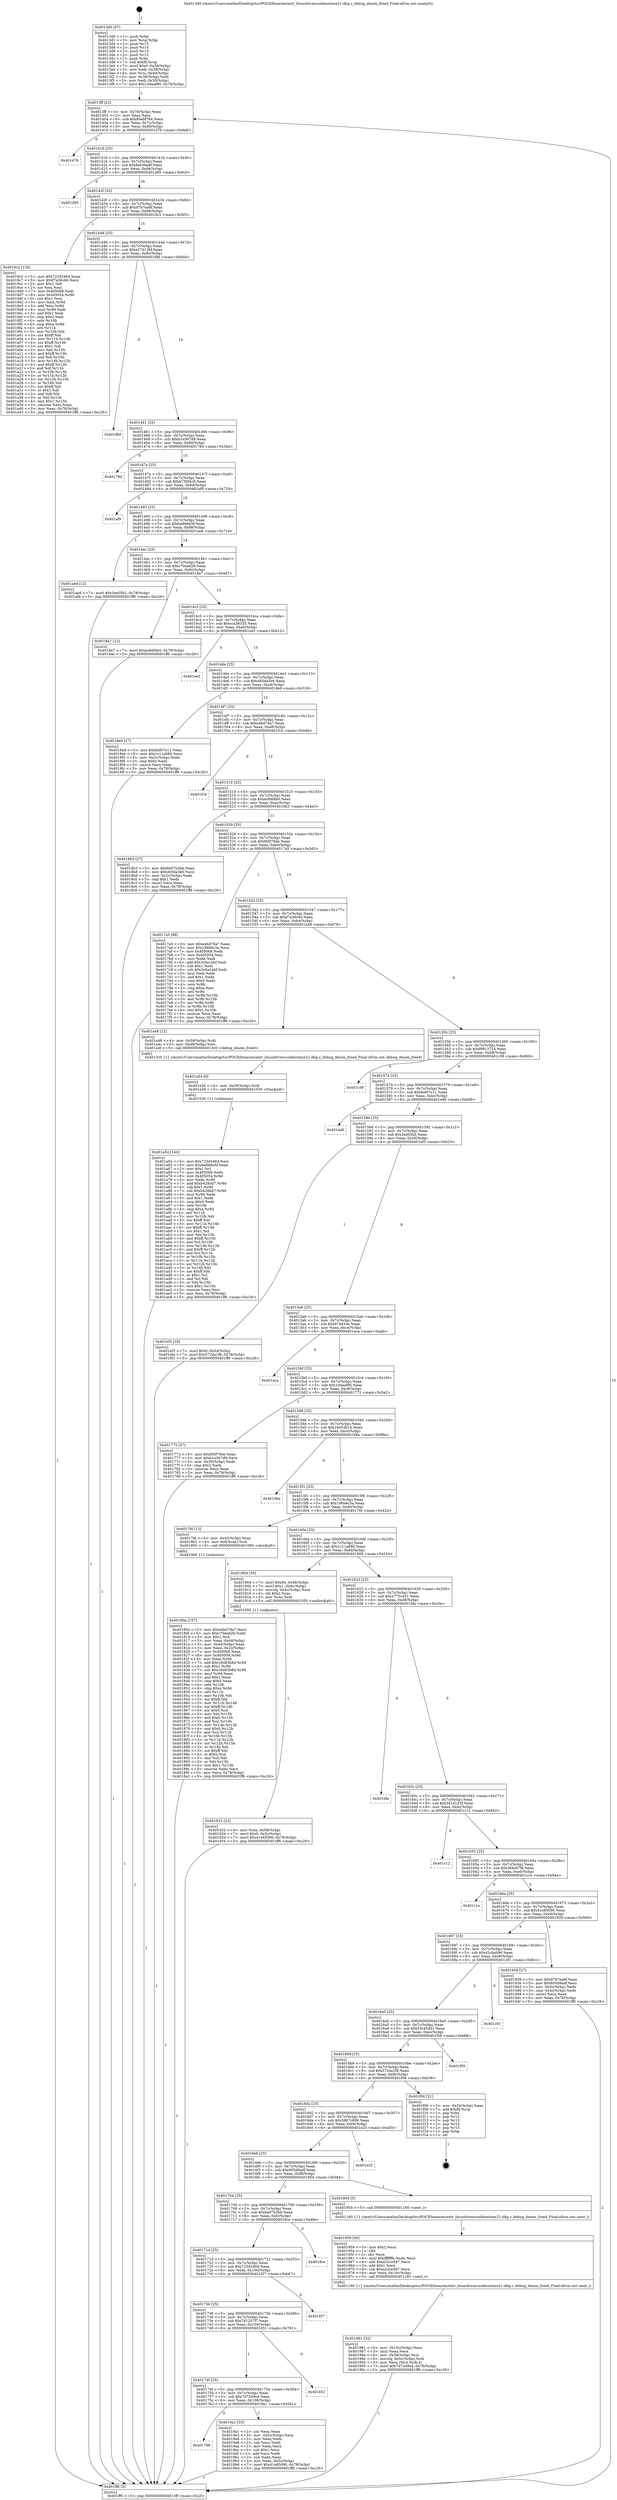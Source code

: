 digraph "0x4013d0" {
  label = "0x4013d0 (/mnt/c/Users/mathe/Desktop/tcc/POCII/binaries/extr_linuxdriversusbhostimx21-dbg.c_debug_dmem_freed_Final-ollvm.out::main(0))"
  labelloc = "t"
  node[shape=record]

  Entry [label="",width=0.3,height=0.3,shape=circle,fillcolor=black,style=filled]
  "0x4013ff" [label="{
     0x4013ff [23]\l
     | [instrs]\l
     &nbsp;&nbsp;0x4013ff \<+3\>: mov -0x78(%rbp),%eax\l
     &nbsp;&nbsp;0x401402 \<+2\>: mov %eax,%ecx\l
     &nbsp;&nbsp;0x401404 \<+6\>: sub $0x80ebf764,%ecx\l
     &nbsp;&nbsp;0x40140a \<+3\>: mov %eax,-0x7c(%rbp)\l
     &nbsp;&nbsp;0x40140d \<+3\>: mov %ecx,-0x80(%rbp)\l
     &nbsp;&nbsp;0x401410 \<+6\>: je 0000000000401d76 \<main+0x9a6\>\l
  }"]
  "0x401d76" [label="{
     0x401d76\l
  }", style=dashed]
  "0x401416" [label="{
     0x401416 [25]\l
     | [instrs]\l
     &nbsp;&nbsp;0x401416 \<+5\>: jmp 000000000040141b \<main+0x4b\>\l
     &nbsp;&nbsp;0x40141b \<+3\>: mov -0x7c(%rbp),%eax\l
     &nbsp;&nbsp;0x40141e \<+5\>: sub $0x8a43badf,%eax\l
     &nbsp;&nbsp;0x401423 \<+6\>: mov %eax,-0x84(%rbp)\l
     &nbsp;&nbsp;0x401429 \<+6\>: je 0000000000401d95 \<main+0x9c5\>\l
  }"]
  Exit [label="",width=0.3,height=0.3,shape=circle,fillcolor=black,style=filled,peripheries=2]
  "0x401d95" [label="{
     0x401d95\l
  }", style=dashed]
  "0x40142f" [label="{
     0x40142f [25]\l
     | [instrs]\l
     &nbsp;&nbsp;0x40142f \<+5\>: jmp 0000000000401434 \<main+0x64\>\l
     &nbsp;&nbsp;0x401434 \<+3\>: mov -0x7c(%rbp),%eax\l
     &nbsp;&nbsp;0x401437 \<+5\>: sub $0x97b7ea8f,%eax\l
     &nbsp;&nbsp;0x40143c \<+6\>: mov %eax,-0x88(%rbp)\l
     &nbsp;&nbsp;0x401442 \<+6\>: je 00000000004019c2 \<main+0x5f2\>\l
  }"]
  "0x401a5d" [label="{
     0x401a5d [144]\l
     | [instrs]\l
     &nbsp;&nbsp;0x401a5d \<+5\>: mov $0x72345464,%esi\l
     &nbsp;&nbsp;0x401a62 \<+5\>: mov $0xbe866e5f,%eax\l
     &nbsp;&nbsp;0x401a67 \<+2\>: mov $0x1,%cl\l
     &nbsp;&nbsp;0x401a69 \<+7\>: mov 0x405068,%edx\l
     &nbsp;&nbsp;0x401a70 \<+8\>: mov 0x405054,%r8d\l
     &nbsp;&nbsp;0x401a78 \<+3\>: mov %edx,%r9d\l
     &nbsp;&nbsp;0x401a7b \<+7\>: add $0xb428dd7,%r9d\l
     &nbsp;&nbsp;0x401a82 \<+4\>: sub $0x1,%r9d\l
     &nbsp;&nbsp;0x401a86 \<+7\>: sub $0xb428dd7,%r9d\l
     &nbsp;&nbsp;0x401a8d \<+4\>: imul %r9d,%edx\l
     &nbsp;&nbsp;0x401a91 \<+3\>: and $0x1,%edx\l
     &nbsp;&nbsp;0x401a94 \<+3\>: cmp $0x0,%edx\l
     &nbsp;&nbsp;0x401a97 \<+4\>: sete %r10b\l
     &nbsp;&nbsp;0x401a9b \<+4\>: cmp $0xa,%r8d\l
     &nbsp;&nbsp;0x401a9f \<+4\>: setl %r11b\l
     &nbsp;&nbsp;0x401aa3 \<+3\>: mov %r10b,%bl\l
     &nbsp;&nbsp;0x401aa6 \<+3\>: xor $0xff,%bl\l
     &nbsp;&nbsp;0x401aa9 \<+3\>: mov %r11b,%r14b\l
     &nbsp;&nbsp;0x401aac \<+4\>: xor $0xff,%r14b\l
     &nbsp;&nbsp;0x401ab0 \<+3\>: xor $0x1,%cl\l
     &nbsp;&nbsp;0x401ab3 \<+3\>: mov %bl,%r15b\l
     &nbsp;&nbsp;0x401ab6 \<+4\>: and $0xff,%r15b\l
     &nbsp;&nbsp;0x401aba \<+3\>: and %cl,%r10b\l
     &nbsp;&nbsp;0x401abd \<+3\>: mov %r14b,%r12b\l
     &nbsp;&nbsp;0x401ac0 \<+4\>: and $0xff,%r12b\l
     &nbsp;&nbsp;0x401ac4 \<+3\>: and %cl,%r11b\l
     &nbsp;&nbsp;0x401ac7 \<+3\>: or %r10b,%r15b\l
     &nbsp;&nbsp;0x401aca \<+3\>: or %r11b,%r12b\l
     &nbsp;&nbsp;0x401acd \<+3\>: xor %r12b,%r15b\l
     &nbsp;&nbsp;0x401ad0 \<+3\>: or %r14b,%bl\l
     &nbsp;&nbsp;0x401ad3 \<+3\>: xor $0xff,%bl\l
     &nbsp;&nbsp;0x401ad6 \<+3\>: or $0x1,%cl\l
     &nbsp;&nbsp;0x401ad9 \<+2\>: and %cl,%bl\l
     &nbsp;&nbsp;0x401adb \<+3\>: or %bl,%r15b\l
     &nbsp;&nbsp;0x401ade \<+4\>: test $0x1,%r15b\l
     &nbsp;&nbsp;0x401ae2 \<+3\>: cmovne %eax,%esi\l
     &nbsp;&nbsp;0x401ae5 \<+3\>: mov %esi,-0x78(%rbp)\l
     &nbsp;&nbsp;0x401ae8 \<+5\>: jmp 0000000000401ff6 \<main+0xc26\>\l
  }"]
  "0x4019c2" [label="{
     0x4019c2 [134]\l
     | [instrs]\l
     &nbsp;&nbsp;0x4019c2 \<+5\>: mov $0x72345464,%eax\l
     &nbsp;&nbsp;0x4019c7 \<+5\>: mov $0xf7a36c60,%ecx\l
     &nbsp;&nbsp;0x4019cc \<+2\>: mov $0x1,%dl\l
     &nbsp;&nbsp;0x4019ce \<+2\>: xor %esi,%esi\l
     &nbsp;&nbsp;0x4019d0 \<+7\>: mov 0x405068,%edi\l
     &nbsp;&nbsp;0x4019d7 \<+8\>: mov 0x405054,%r8d\l
     &nbsp;&nbsp;0x4019df \<+3\>: sub $0x1,%esi\l
     &nbsp;&nbsp;0x4019e2 \<+3\>: mov %edi,%r9d\l
     &nbsp;&nbsp;0x4019e5 \<+3\>: add %esi,%r9d\l
     &nbsp;&nbsp;0x4019e8 \<+4\>: imul %r9d,%edi\l
     &nbsp;&nbsp;0x4019ec \<+3\>: and $0x1,%edi\l
     &nbsp;&nbsp;0x4019ef \<+3\>: cmp $0x0,%edi\l
     &nbsp;&nbsp;0x4019f2 \<+4\>: sete %r10b\l
     &nbsp;&nbsp;0x4019f6 \<+4\>: cmp $0xa,%r8d\l
     &nbsp;&nbsp;0x4019fa \<+4\>: setl %r11b\l
     &nbsp;&nbsp;0x4019fe \<+3\>: mov %r10b,%bl\l
     &nbsp;&nbsp;0x401a01 \<+3\>: xor $0xff,%bl\l
     &nbsp;&nbsp;0x401a04 \<+3\>: mov %r11b,%r14b\l
     &nbsp;&nbsp;0x401a07 \<+4\>: xor $0xff,%r14b\l
     &nbsp;&nbsp;0x401a0b \<+3\>: xor $0x1,%dl\l
     &nbsp;&nbsp;0x401a0e \<+3\>: mov %bl,%r15b\l
     &nbsp;&nbsp;0x401a11 \<+4\>: and $0xff,%r15b\l
     &nbsp;&nbsp;0x401a15 \<+3\>: and %dl,%r10b\l
     &nbsp;&nbsp;0x401a18 \<+3\>: mov %r14b,%r12b\l
     &nbsp;&nbsp;0x401a1b \<+4\>: and $0xff,%r12b\l
     &nbsp;&nbsp;0x401a1f \<+3\>: and %dl,%r11b\l
     &nbsp;&nbsp;0x401a22 \<+3\>: or %r10b,%r15b\l
     &nbsp;&nbsp;0x401a25 \<+3\>: or %r11b,%r12b\l
     &nbsp;&nbsp;0x401a28 \<+3\>: xor %r12b,%r15b\l
     &nbsp;&nbsp;0x401a2b \<+3\>: or %r14b,%bl\l
     &nbsp;&nbsp;0x401a2e \<+3\>: xor $0xff,%bl\l
     &nbsp;&nbsp;0x401a31 \<+3\>: or $0x1,%dl\l
     &nbsp;&nbsp;0x401a34 \<+2\>: and %dl,%bl\l
     &nbsp;&nbsp;0x401a36 \<+3\>: or %bl,%r15b\l
     &nbsp;&nbsp;0x401a39 \<+4\>: test $0x1,%r15b\l
     &nbsp;&nbsp;0x401a3d \<+3\>: cmovne %ecx,%eax\l
     &nbsp;&nbsp;0x401a40 \<+3\>: mov %eax,-0x78(%rbp)\l
     &nbsp;&nbsp;0x401a43 \<+5\>: jmp 0000000000401ff6 \<main+0xc26\>\l
  }"]
  "0x401448" [label="{
     0x401448 [25]\l
     | [instrs]\l
     &nbsp;&nbsp;0x401448 \<+5\>: jmp 000000000040144d \<main+0x7d\>\l
     &nbsp;&nbsp;0x40144d \<+3\>: mov -0x7c(%rbp),%eax\l
     &nbsp;&nbsp;0x401450 \<+5\>: sub $0xa27d13bf,%eax\l
     &nbsp;&nbsp;0x401455 \<+6\>: mov %eax,-0x8c(%rbp)\l
     &nbsp;&nbsp;0x40145b \<+6\>: je 0000000000401f8d \<main+0xbbd\>\l
  }"]
  "0x401a54" [label="{
     0x401a54 [9]\l
     | [instrs]\l
     &nbsp;&nbsp;0x401a54 \<+4\>: mov -0x58(%rbp),%rdi\l
     &nbsp;&nbsp;0x401a58 \<+5\>: call 0000000000401030 \<free@plt\>\l
     | [calls]\l
     &nbsp;&nbsp;0x401030 \{1\} (unknown)\l
  }"]
  "0x401f8d" [label="{
     0x401f8d\l
  }", style=dashed]
  "0x401461" [label="{
     0x401461 [25]\l
     | [instrs]\l
     &nbsp;&nbsp;0x401461 \<+5\>: jmp 0000000000401466 \<main+0x96\>\l
     &nbsp;&nbsp;0x401466 \<+3\>: mov -0x7c(%rbp),%eax\l
     &nbsp;&nbsp;0x401469 \<+5\>: sub $0xb1e567d9,%eax\l
     &nbsp;&nbsp;0x40146e \<+6\>: mov %eax,-0x90(%rbp)\l
     &nbsp;&nbsp;0x401474 \<+6\>: je 000000000040178d \<main+0x3bd\>\l
  }"]
  "0x401768" [label="{
     0x401768\l
  }", style=dashed]
  "0x40178d" [label="{
     0x40178d\l
  }", style=dashed]
  "0x40147a" [label="{
     0x40147a [25]\l
     | [instrs]\l
     &nbsp;&nbsp;0x40147a \<+5\>: jmp 000000000040147f \<main+0xaf\>\l
     &nbsp;&nbsp;0x40147f \<+3\>: mov -0x7c(%rbp),%eax\l
     &nbsp;&nbsp;0x401482 \<+5\>: sub $0xb756f4c8,%eax\l
     &nbsp;&nbsp;0x401487 \<+6\>: mov %eax,-0x94(%rbp)\l
     &nbsp;&nbsp;0x40148d \<+6\>: je 0000000000401af9 \<main+0x729\>\l
  }"]
  "0x4019a1" [label="{
     0x4019a1 [33]\l
     | [instrs]\l
     &nbsp;&nbsp;0x4019a1 \<+2\>: xor %eax,%eax\l
     &nbsp;&nbsp;0x4019a3 \<+3\>: mov -0x5c(%rbp),%ecx\l
     &nbsp;&nbsp;0x4019a6 \<+2\>: mov %eax,%edx\l
     &nbsp;&nbsp;0x4019a8 \<+2\>: sub %ecx,%edx\l
     &nbsp;&nbsp;0x4019aa \<+2\>: mov %eax,%ecx\l
     &nbsp;&nbsp;0x4019ac \<+3\>: sub $0x1,%ecx\l
     &nbsp;&nbsp;0x4019af \<+2\>: add %ecx,%edx\l
     &nbsp;&nbsp;0x4019b1 \<+2\>: sub %edx,%eax\l
     &nbsp;&nbsp;0x4019b3 \<+3\>: mov %eax,-0x5c(%rbp)\l
     &nbsp;&nbsp;0x4019b6 \<+7\>: movl $0x41e85090,-0x78(%rbp)\l
     &nbsp;&nbsp;0x4019bd \<+5\>: jmp 0000000000401ff6 \<main+0xc26\>\l
  }"]
  "0x401af9" [label="{
     0x401af9\l
  }", style=dashed]
  "0x401493" [label="{
     0x401493 [25]\l
     | [instrs]\l
     &nbsp;&nbsp;0x401493 \<+5\>: jmp 0000000000401498 \<main+0xc8\>\l
     &nbsp;&nbsp;0x401498 \<+3\>: mov -0x7c(%rbp),%eax\l
     &nbsp;&nbsp;0x40149b \<+5\>: sub $0xbe866e5f,%eax\l
     &nbsp;&nbsp;0x4014a0 \<+6\>: mov %eax,-0x98(%rbp)\l
     &nbsp;&nbsp;0x4014a6 \<+6\>: je 0000000000401aed \<main+0x71d\>\l
  }"]
  "0x40174f" [label="{
     0x40174f [25]\l
     | [instrs]\l
     &nbsp;&nbsp;0x40174f \<+5\>: jmp 0000000000401754 \<main+0x384\>\l
     &nbsp;&nbsp;0x401754 \<+3\>: mov -0x7c(%rbp),%eax\l
     &nbsp;&nbsp;0x401757 \<+5\>: sub $0x7d7249e4,%eax\l
     &nbsp;&nbsp;0x40175c \<+6\>: mov %eax,-0x108(%rbp)\l
     &nbsp;&nbsp;0x401762 \<+6\>: je 00000000004019a1 \<main+0x5d1\>\l
  }"]
  "0x401aed" [label="{
     0x401aed [12]\l
     | [instrs]\l
     &nbsp;&nbsp;0x401aed \<+7\>: movl $0x3ee05b2,-0x78(%rbp)\l
     &nbsp;&nbsp;0x401af4 \<+5\>: jmp 0000000000401ff6 \<main+0xc26\>\l
  }"]
  "0x4014ac" [label="{
     0x4014ac [25]\l
     | [instrs]\l
     &nbsp;&nbsp;0x4014ac \<+5\>: jmp 00000000004014b1 \<main+0xe1\>\l
     &nbsp;&nbsp;0x4014b1 \<+3\>: mov -0x7c(%rbp),%eax\l
     &nbsp;&nbsp;0x4014b4 \<+5\>: sub $0xc70eed26,%eax\l
     &nbsp;&nbsp;0x4014b9 \<+6\>: mov %eax,-0x9c(%rbp)\l
     &nbsp;&nbsp;0x4014bf \<+6\>: je 00000000004018a7 \<main+0x4d7\>\l
  }"]
  "0x401b51" [label="{
     0x401b51\l
  }", style=dashed]
  "0x4018a7" [label="{
     0x4018a7 [12]\l
     | [instrs]\l
     &nbsp;&nbsp;0x4018a7 \<+7\>: movl $0xec6df4b0,-0x78(%rbp)\l
     &nbsp;&nbsp;0x4018ae \<+5\>: jmp 0000000000401ff6 \<main+0xc26\>\l
  }"]
  "0x4014c5" [label="{
     0x4014c5 [25]\l
     | [instrs]\l
     &nbsp;&nbsp;0x4014c5 \<+5\>: jmp 00000000004014ca \<main+0xfa\>\l
     &nbsp;&nbsp;0x4014ca \<+3\>: mov -0x7c(%rbp),%eax\l
     &nbsp;&nbsp;0x4014cd \<+5\>: sub $0xcca36335,%eax\l
     &nbsp;&nbsp;0x4014d2 \<+6\>: mov %eax,-0xa0(%rbp)\l
     &nbsp;&nbsp;0x4014d8 \<+6\>: je 0000000000401ee2 \<main+0xb12\>\l
  }"]
  "0x401736" [label="{
     0x401736 [25]\l
     | [instrs]\l
     &nbsp;&nbsp;0x401736 \<+5\>: jmp 000000000040173b \<main+0x36b\>\l
     &nbsp;&nbsp;0x40173b \<+3\>: mov -0x7c(%rbp),%eax\l
     &nbsp;&nbsp;0x40173e \<+5\>: sub $0x791257f7,%eax\l
     &nbsp;&nbsp;0x401743 \<+6\>: mov %eax,-0x104(%rbp)\l
     &nbsp;&nbsp;0x401749 \<+6\>: je 0000000000401b51 \<main+0x781\>\l
  }"]
  "0x401ee2" [label="{
     0x401ee2\l
  }", style=dashed]
  "0x4014de" [label="{
     0x4014de [25]\l
     | [instrs]\l
     &nbsp;&nbsp;0x4014de \<+5\>: jmp 00000000004014e3 \<main+0x113\>\l
     &nbsp;&nbsp;0x4014e3 \<+3\>: mov -0x7c(%rbp),%eax\l
     &nbsp;&nbsp;0x4014e6 \<+5\>: sub $0xdb5da3e6,%eax\l
     &nbsp;&nbsp;0x4014eb \<+6\>: mov %eax,-0xa4(%rbp)\l
     &nbsp;&nbsp;0x4014f1 \<+6\>: je 00000000004018e9 \<main+0x519\>\l
  }"]
  "0x401f37" [label="{
     0x401f37\l
  }", style=dashed]
  "0x4018e9" [label="{
     0x4018e9 [27]\l
     | [instrs]\l
     &nbsp;&nbsp;0x4018e9 \<+5\>: mov $0xfed07e11,%eax\l
     &nbsp;&nbsp;0x4018ee \<+5\>: mov $0x1c11a680,%ecx\l
     &nbsp;&nbsp;0x4018f3 \<+3\>: mov -0x2c(%rbp),%edx\l
     &nbsp;&nbsp;0x4018f6 \<+3\>: cmp $0x0,%edx\l
     &nbsp;&nbsp;0x4018f9 \<+3\>: cmove %ecx,%eax\l
     &nbsp;&nbsp;0x4018fc \<+3\>: mov %eax,-0x78(%rbp)\l
     &nbsp;&nbsp;0x4018ff \<+5\>: jmp 0000000000401ff6 \<main+0xc26\>\l
  }"]
  "0x4014f7" [label="{
     0x4014f7 [25]\l
     | [instrs]\l
     &nbsp;&nbsp;0x4014f7 \<+5\>: jmp 00000000004014fc \<main+0x12c\>\l
     &nbsp;&nbsp;0x4014fc \<+3\>: mov -0x7c(%rbp),%eax\l
     &nbsp;&nbsp;0x4014ff \<+5\>: sub $0xe4bd78a7,%eax\l
     &nbsp;&nbsp;0x401504 \<+6\>: mov %eax,-0xa8(%rbp)\l
     &nbsp;&nbsp;0x40150a \<+6\>: je 0000000000401f1b \<main+0xb4b\>\l
  }"]
  "0x40171d" [label="{
     0x40171d [25]\l
     | [instrs]\l
     &nbsp;&nbsp;0x40171d \<+5\>: jmp 0000000000401722 \<main+0x352\>\l
     &nbsp;&nbsp;0x401722 \<+3\>: mov -0x7c(%rbp),%eax\l
     &nbsp;&nbsp;0x401725 \<+5\>: sub $0x72345464,%eax\l
     &nbsp;&nbsp;0x40172a \<+6\>: mov %eax,-0x100(%rbp)\l
     &nbsp;&nbsp;0x401730 \<+6\>: je 0000000000401f37 \<main+0xb67\>\l
  }"]
  "0x401f1b" [label="{
     0x401f1b\l
  }", style=dashed]
  "0x401510" [label="{
     0x401510 [25]\l
     | [instrs]\l
     &nbsp;&nbsp;0x401510 \<+5\>: jmp 0000000000401515 \<main+0x145\>\l
     &nbsp;&nbsp;0x401515 \<+3\>: mov -0x7c(%rbp),%eax\l
     &nbsp;&nbsp;0x401518 \<+5\>: sub $0xec6df4b0,%eax\l
     &nbsp;&nbsp;0x40151d \<+6\>: mov %eax,-0xac(%rbp)\l
     &nbsp;&nbsp;0x401523 \<+6\>: je 00000000004018b3 \<main+0x4e3\>\l
  }"]
  "0x4018ce" [label="{
     0x4018ce\l
  }", style=dashed]
  "0x4018b3" [label="{
     0x4018b3 [27]\l
     | [instrs]\l
     &nbsp;&nbsp;0x4018b3 \<+5\>: mov $0x6e07b3bb,%eax\l
     &nbsp;&nbsp;0x4018b8 \<+5\>: mov $0xdb5da3e6,%ecx\l
     &nbsp;&nbsp;0x4018bd \<+3\>: mov -0x2c(%rbp),%edx\l
     &nbsp;&nbsp;0x4018c0 \<+3\>: cmp $0x1,%edx\l
     &nbsp;&nbsp;0x4018c3 \<+3\>: cmovl %ecx,%eax\l
     &nbsp;&nbsp;0x4018c6 \<+3\>: mov %eax,-0x78(%rbp)\l
     &nbsp;&nbsp;0x4018c9 \<+5\>: jmp 0000000000401ff6 \<main+0xc26\>\l
  }"]
  "0x401529" [label="{
     0x401529 [25]\l
     | [instrs]\l
     &nbsp;&nbsp;0x401529 \<+5\>: jmp 000000000040152e \<main+0x15e\>\l
     &nbsp;&nbsp;0x40152e \<+3\>: mov -0x7c(%rbp),%eax\l
     &nbsp;&nbsp;0x401531 \<+5\>: sub $0xf05f78de,%eax\l
     &nbsp;&nbsp;0x401536 \<+6\>: mov %eax,-0xb0(%rbp)\l
     &nbsp;&nbsp;0x40153c \<+6\>: je 00000000004017a5 \<main+0x3d5\>\l
  }"]
  "0x401981" [label="{
     0x401981 [32]\l
     | [instrs]\l
     &nbsp;&nbsp;0x401981 \<+6\>: mov -0x10c(%rbp),%ecx\l
     &nbsp;&nbsp;0x401987 \<+3\>: imul %eax,%ecx\l
     &nbsp;&nbsp;0x40198a \<+4\>: mov -0x58(%rbp),%rsi\l
     &nbsp;&nbsp;0x40198e \<+4\>: movslq -0x5c(%rbp),%rdi\l
     &nbsp;&nbsp;0x401992 \<+3\>: mov %ecx,(%rsi,%rdi,4)\l
     &nbsp;&nbsp;0x401995 \<+7\>: movl $0x7d7249e4,-0x78(%rbp)\l
     &nbsp;&nbsp;0x40199c \<+5\>: jmp 0000000000401ff6 \<main+0xc26\>\l
  }"]
  "0x4017a5" [label="{
     0x4017a5 [88]\l
     | [instrs]\l
     &nbsp;&nbsp;0x4017a5 \<+5\>: mov $0xe4bd78a7,%eax\l
     &nbsp;&nbsp;0x4017aa \<+5\>: mov $0x196b6c3a,%ecx\l
     &nbsp;&nbsp;0x4017af \<+7\>: mov 0x405068,%edx\l
     &nbsp;&nbsp;0x4017b6 \<+7\>: mov 0x405054,%esi\l
     &nbsp;&nbsp;0x4017bd \<+2\>: mov %edx,%edi\l
     &nbsp;&nbsp;0x4017bf \<+6\>: add $0x3c6a1bbf,%edi\l
     &nbsp;&nbsp;0x4017c5 \<+3\>: sub $0x1,%edi\l
     &nbsp;&nbsp;0x4017c8 \<+6\>: sub $0x3c6a1bbf,%edi\l
     &nbsp;&nbsp;0x4017ce \<+3\>: imul %edi,%edx\l
     &nbsp;&nbsp;0x4017d1 \<+3\>: and $0x1,%edx\l
     &nbsp;&nbsp;0x4017d4 \<+3\>: cmp $0x0,%edx\l
     &nbsp;&nbsp;0x4017d7 \<+4\>: sete %r8b\l
     &nbsp;&nbsp;0x4017db \<+3\>: cmp $0xa,%esi\l
     &nbsp;&nbsp;0x4017de \<+4\>: setl %r9b\l
     &nbsp;&nbsp;0x4017e2 \<+3\>: mov %r8b,%r10b\l
     &nbsp;&nbsp;0x4017e5 \<+3\>: and %r9b,%r10b\l
     &nbsp;&nbsp;0x4017e8 \<+3\>: xor %r9b,%r8b\l
     &nbsp;&nbsp;0x4017eb \<+3\>: or %r8b,%r10b\l
     &nbsp;&nbsp;0x4017ee \<+4\>: test $0x1,%r10b\l
     &nbsp;&nbsp;0x4017f2 \<+3\>: cmovne %ecx,%eax\l
     &nbsp;&nbsp;0x4017f5 \<+3\>: mov %eax,-0x78(%rbp)\l
     &nbsp;&nbsp;0x4017f8 \<+5\>: jmp 0000000000401ff6 \<main+0xc26\>\l
  }"]
  "0x401542" [label="{
     0x401542 [25]\l
     | [instrs]\l
     &nbsp;&nbsp;0x401542 \<+5\>: jmp 0000000000401547 \<main+0x177\>\l
     &nbsp;&nbsp;0x401547 \<+3\>: mov -0x7c(%rbp),%eax\l
     &nbsp;&nbsp;0x40154a \<+5\>: sub $0xf7a36c60,%eax\l
     &nbsp;&nbsp;0x40154f \<+6\>: mov %eax,-0xb4(%rbp)\l
     &nbsp;&nbsp;0x401555 \<+6\>: je 0000000000401a48 \<main+0x678\>\l
  }"]
  "0x401959" [label="{
     0x401959 [40]\l
     | [instrs]\l
     &nbsp;&nbsp;0x401959 \<+5\>: mov $0x2,%ecx\l
     &nbsp;&nbsp;0x40195e \<+1\>: cltd\l
     &nbsp;&nbsp;0x40195f \<+2\>: idiv %ecx\l
     &nbsp;&nbsp;0x401961 \<+6\>: imul $0xfffffffe,%edx,%ecx\l
     &nbsp;&nbsp;0x401967 \<+6\>: add $0xa32ce497,%ecx\l
     &nbsp;&nbsp;0x40196d \<+3\>: add $0x1,%ecx\l
     &nbsp;&nbsp;0x401970 \<+6\>: sub $0xa32ce497,%ecx\l
     &nbsp;&nbsp;0x401976 \<+6\>: mov %ecx,-0x10c(%rbp)\l
     &nbsp;&nbsp;0x40197c \<+5\>: call 0000000000401160 \<next_i\>\l
     | [calls]\l
     &nbsp;&nbsp;0x401160 \{1\} (/mnt/c/Users/mathe/Desktop/tcc/POCII/binaries/extr_linuxdriversusbhostimx21-dbg.c_debug_dmem_freed_Final-ollvm.out::next_i)\l
  }"]
  "0x401a48" [label="{
     0x401a48 [12]\l
     | [instrs]\l
     &nbsp;&nbsp;0x401a48 \<+4\>: mov -0x58(%rbp),%rdi\l
     &nbsp;&nbsp;0x401a4c \<+3\>: mov -0x48(%rbp),%esi\l
     &nbsp;&nbsp;0x401a4f \<+5\>: call 00000000004013c0 \<debug_dmem_freed\>\l
     | [calls]\l
     &nbsp;&nbsp;0x4013c0 \{1\} (/mnt/c/Users/mathe/Desktop/tcc/POCII/binaries/extr_linuxdriversusbhostimx21-dbg.c_debug_dmem_freed_Final-ollvm.out::debug_dmem_freed)\l
  }"]
  "0x40155b" [label="{
     0x40155b [25]\l
     | [instrs]\l
     &nbsp;&nbsp;0x40155b \<+5\>: jmp 0000000000401560 \<main+0x190\>\l
     &nbsp;&nbsp;0x401560 \<+3\>: mov -0x7c(%rbp),%eax\l
     &nbsp;&nbsp;0x401563 \<+5\>: sub $0xf9913714,%eax\l
     &nbsp;&nbsp;0x401568 \<+6\>: mov %eax,-0xb8(%rbp)\l
     &nbsp;&nbsp;0x40156e \<+6\>: je 0000000000401c39 \<main+0x869\>\l
  }"]
  "0x401704" [label="{
     0x401704 [25]\l
     | [instrs]\l
     &nbsp;&nbsp;0x401704 \<+5\>: jmp 0000000000401709 \<main+0x339\>\l
     &nbsp;&nbsp;0x401709 \<+3\>: mov -0x7c(%rbp),%eax\l
     &nbsp;&nbsp;0x40170c \<+5\>: sub $0x6e07b3bb,%eax\l
     &nbsp;&nbsp;0x401711 \<+6\>: mov %eax,-0xfc(%rbp)\l
     &nbsp;&nbsp;0x401717 \<+6\>: je 00000000004018ce \<main+0x4fe\>\l
  }"]
  "0x401c39" [label="{
     0x401c39\l
  }", style=dashed]
  "0x401574" [label="{
     0x401574 [25]\l
     | [instrs]\l
     &nbsp;&nbsp;0x401574 \<+5\>: jmp 0000000000401579 \<main+0x1a9\>\l
     &nbsp;&nbsp;0x401579 \<+3\>: mov -0x7c(%rbp),%eax\l
     &nbsp;&nbsp;0x40157c \<+5\>: sub $0xfed07e11,%eax\l
     &nbsp;&nbsp;0x401581 \<+6\>: mov %eax,-0xbc(%rbp)\l
     &nbsp;&nbsp;0x401587 \<+6\>: je 0000000000401ed6 \<main+0xb06\>\l
  }"]
  "0x401954" [label="{
     0x401954 [5]\l
     | [instrs]\l
     &nbsp;&nbsp;0x401954 \<+5\>: call 0000000000401160 \<next_i\>\l
     | [calls]\l
     &nbsp;&nbsp;0x401160 \{1\} (/mnt/c/Users/mathe/Desktop/tcc/POCII/binaries/extr_linuxdriversusbhostimx21-dbg.c_debug_dmem_freed_Final-ollvm.out::next_i)\l
  }"]
  "0x401ed6" [label="{
     0x401ed6\l
  }", style=dashed]
  "0x40158d" [label="{
     0x40158d [25]\l
     | [instrs]\l
     &nbsp;&nbsp;0x40158d \<+5\>: jmp 0000000000401592 \<main+0x1c2\>\l
     &nbsp;&nbsp;0x401592 \<+3\>: mov -0x7c(%rbp),%eax\l
     &nbsp;&nbsp;0x401595 \<+5\>: sub $0x3ee05b2,%eax\l
     &nbsp;&nbsp;0x40159a \<+6\>: mov %eax,-0xc0(%rbp)\l
     &nbsp;&nbsp;0x4015a0 \<+6\>: je 0000000000401ef3 \<main+0xb23\>\l
  }"]
  "0x4016eb" [label="{
     0x4016eb [25]\l
     | [instrs]\l
     &nbsp;&nbsp;0x4016eb \<+5\>: jmp 00000000004016f0 \<main+0x320\>\l
     &nbsp;&nbsp;0x4016f0 \<+3\>: mov -0x7c(%rbp),%eax\l
     &nbsp;&nbsp;0x4016f3 \<+5\>: sub $0x605d9adf,%eax\l
     &nbsp;&nbsp;0x4016f8 \<+6\>: mov %eax,-0xf8(%rbp)\l
     &nbsp;&nbsp;0x4016fe \<+6\>: je 0000000000401954 \<main+0x584\>\l
  }"]
  "0x401ef3" [label="{
     0x401ef3 [19]\l
     | [instrs]\l
     &nbsp;&nbsp;0x401ef3 \<+7\>: movl $0x0,-0x34(%rbp)\l
     &nbsp;&nbsp;0x401efa \<+7\>: movl $0x572da1f8,-0x78(%rbp)\l
     &nbsp;&nbsp;0x401f01 \<+5\>: jmp 0000000000401ff6 \<main+0xc26\>\l
  }"]
  "0x4015a6" [label="{
     0x4015a6 [25]\l
     | [instrs]\l
     &nbsp;&nbsp;0x4015a6 \<+5\>: jmp 00000000004015ab \<main+0x1db\>\l
     &nbsp;&nbsp;0x4015ab \<+3\>: mov -0x7c(%rbp),%eax\l
     &nbsp;&nbsp;0x4015ae \<+5\>: sub $0x974433e,%eax\l
     &nbsp;&nbsp;0x4015b3 \<+6\>: mov %eax,-0xc4(%rbp)\l
     &nbsp;&nbsp;0x4015b9 \<+6\>: je 0000000000401eca \<main+0xafa\>\l
  }"]
  "0x401e25" [label="{
     0x401e25\l
  }", style=dashed]
  "0x401eca" [label="{
     0x401eca\l
  }", style=dashed]
  "0x4015bf" [label="{
     0x4015bf [25]\l
     | [instrs]\l
     &nbsp;&nbsp;0x4015bf \<+5\>: jmp 00000000004015c4 \<main+0x1f4\>\l
     &nbsp;&nbsp;0x4015c4 \<+3\>: mov -0x7c(%rbp),%eax\l
     &nbsp;&nbsp;0x4015c7 \<+5\>: sub $0x10daaf90,%eax\l
     &nbsp;&nbsp;0x4015cc \<+6\>: mov %eax,-0xc8(%rbp)\l
     &nbsp;&nbsp;0x4015d2 \<+6\>: je 0000000000401772 \<main+0x3a2\>\l
  }"]
  "0x4016d2" [label="{
     0x4016d2 [25]\l
     | [instrs]\l
     &nbsp;&nbsp;0x4016d2 \<+5\>: jmp 00000000004016d7 \<main+0x307\>\l
     &nbsp;&nbsp;0x4016d7 \<+3\>: mov -0x7c(%rbp),%eax\l
     &nbsp;&nbsp;0x4016da \<+5\>: sub $0x5867c899,%eax\l
     &nbsp;&nbsp;0x4016df \<+6\>: mov %eax,-0xf4(%rbp)\l
     &nbsp;&nbsp;0x4016e5 \<+6\>: je 0000000000401e25 \<main+0xa55\>\l
  }"]
  "0x401772" [label="{
     0x401772 [27]\l
     | [instrs]\l
     &nbsp;&nbsp;0x401772 \<+5\>: mov $0xf05f78de,%eax\l
     &nbsp;&nbsp;0x401777 \<+5\>: mov $0xb1e567d9,%ecx\l
     &nbsp;&nbsp;0x40177c \<+3\>: mov -0x30(%rbp),%edx\l
     &nbsp;&nbsp;0x40177f \<+3\>: cmp $0x2,%edx\l
     &nbsp;&nbsp;0x401782 \<+3\>: cmovne %ecx,%eax\l
     &nbsp;&nbsp;0x401785 \<+3\>: mov %eax,-0x78(%rbp)\l
     &nbsp;&nbsp;0x401788 \<+5\>: jmp 0000000000401ff6 \<main+0xc26\>\l
  }"]
  "0x4015d8" [label="{
     0x4015d8 [25]\l
     | [instrs]\l
     &nbsp;&nbsp;0x4015d8 \<+5\>: jmp 00000000004015dd \<main+0x20d\>\l
     &nbsp;&nbsp;0x4015dd \<+3\>: mov -0x7c(%rbp),%eax\l
     &nbsp;&nbsp;0x4015e0 \<+5\>: sub $0x16e53b14,%eax\l
     &nbsp;&nbsp;0x4015e5 \<+6\>: mov %eax,-0xcc(%rbp)\l
     &nbsp;&nbsp;0x4015eb \<+6\>: je 0000000000401d6a \<main+0x99a\>\l
  }"]
  "0x401ff6" [label="{
     0x401ff6 [5]\l
     | [instrs]\l
     &nbsp;&nbsp;0x401ff6 \<+5\>: jmp 00000000004013ff \<main+0x2f\>\l
  }"]
  "0x4013d0" [label="{
     0x4013d0 [47]\l
     | [instrs]\l
     &nbsp;&nbsp;0x4013d0 \<+1\>: push %rbp\l
     &nbsp;&nbsp;0x4013d1 \<+3\>: mov %rsp,%rbp\l
     &nbsp;&nbsp;0x4013d4 \<+2\>: push %r15\l
     &nbsp;&nbsp;0x4013d6 \<+2\>: push %r14\l
     &nbsp;&nbsp;0x4013d8 \<+2\>: push %r13\l
     &nbsp;&nbsp;0x4013da \<+2\>: push %r12\l
     &nbsp;&nbsp;0x4013dc \<+1\>: push %rbx\l
     &nbsp;&nbsp;0x4013dd \<+7\>: sub $0xf8,%rsp\l
     &nbsp;&nbsp;0x4013e4 \<+7\>: movl $0x0,-0x34(%rbp)\l
     &nbsp;&nbsp;0x4013eb \<+3\>: mov %edi,-0x38(%rbp)\l
     &nbsp;&nbsp;0x4013ee \<+4\>: mov %rsi,-0x40(%rbp)\l
     &nbsp;&nbsp;0x4013f2 \<+3\>: mov -0x38(%rbp),%edi\l
     &nbsp;&nbsp;0x4013f5 \<+3\>: mov %edi,-0x30(%rbp)\l
     &nbsp;&nbsp;0x4013f8 \<+7\>: movl $0x10daaf90,-0x78(%rbp)\l
  }"]
  "0x401f06" [label="{
     0x401f06 [21]\l
     | [instrs]\l
     &nbsp;&nbsp;0x401f06 \<+3\>: mov -0x34(%rbp),%eax\l
     &nbsp;&nbsp;0x401f09 \<+7\>: add $0xf8,%rsp\l
     &nbsp;&nbsp;0x401f10 \<+1\>: pop %rbx\l
     &nbsp;&nbsp;0x401f11 \<+2\>: pop %r12\l
     &nbsp;&nbsp;0x401f13 \<+2\>: pop %r13\l
     &nbsp;&nbsp;0x401f15 \<+2\>: pop %r14\l
     &nbsp;&nbsp;0x401f17 \<+2\>: pop %r15\l
     &nbsp;&nbsp;0x401f19 \<+1\>: pop %rbp\l
     &nbsp;&nbsp;0x401f1a \<+1\>: ret\l
  }"]
  "0x401d6a" [label="{
     0x401d6a\l
  }", style=dashed]
  "0x4015f1" [label="{
     0x4015f1 [25]\l
     | [instrs]\l
     &nbsp;&nbsp;0x4015f1 \<+5\>: jmp 00000000004015f6 \<main+0x226\>\l
     &nbsp;&nbsp;0x4015f6 \<+3\>: mov -0x7c(%rbp),%eax\l
     &nbsp;&nbsp;0x4015f9 \<+5\>: sub $0x196b6c3a,%eax\l
     &nbsp;&nbsp;0x4015fe \<+6\>: mov %eax,-0xd0(%rbp)\l
     &nbsp;&nbsp;0x401604 \<+6\>: je 00000000004017fd \<main+0x42d\>\l
  }"]
  "0x4016b9" [label="{
     0x4016b9 [25]\l
     | [instrs]\l
     &nbsp;&nbsp;0x4016b9 \<+5\>: jmp 00000000004016be \<main+0x2ee\>\l
     &nbsp;&nbsp;0x4016be \<+3\>: mov -0x7c(%rbp),%eax\l
     &nbsp;&nbsp;0x4016c1 \<+5\>: sub $0x572da1f8,%eax\l
     &nbsp;&nbsp;0x4016c6 \<+6\>: mov %eax,-0xf0(%rbp)\l
     &nbsp;&nbsp;0x4016cc \<+6\>: je 0000000000401f06 \<main+0xb36\>\l
  }"]
  "0x4017fd" [label="{
     0x4017fd [13]\l
     | [instrs]\l
     &nbsp;&nbsp;0x4017fd \<+4\>: mov -0x40(%rbp),%rax\l
     &nbsp;&nbsp;0x401801 \<+4\>: mov 0x8(%rax),%rdi\l
     &nbsp;&nbsp;0x401805 \<+5\>: call 0000000000401060 \<atoi@plt\>\l
     | [calls]\l
     &nbsp;&nbsp;0x401060 \{1\} (unknown)\l
  }"]
  "0x40160a" [label="{
     0x40160a [25]\l
     | [instrs]\l
     &nbsp;&nbsp;0x40160a \<+5\>: jmp 000000000040160f \<main+0x23f\>\l
     &nbsp;&nbsp;0x40160f \<+3\>: mov -0x7c(%rbp),%eax\l
     &nbsp;&nbsp;0x401612 \<+5\>: sub $0x1c11a680,%eax\l
     &nbsp;&nbsp;0x401617 \<+6\>: mov %eax,-0xd4(%rbp)\l
     &nbsp;&nbsp;0x40161d \<+6\>: je 0000000000401904 \<main+0x534\>\l
  }"]
  "0x40180a" [label="{
     0x40180a [157]\l
     | [instrs]\l
     &nbsp;&nbsp;0x40180a \<+5\>: mov $0xe4bd78a7,%ecx\l
     &nbsp;&nbsp;0x40180f \<+5\>: mov $0xc70eed26,%edx\l
     &nbsp;&nbsp;0x401814 \<+3\>: mov $0x1,%sil\l
     &nbsp;&nbsp;0x401817 \<+3\>: mov %eax,-0x44(%rbp)\l
     &nbsp;&nbsp;0x40181a \<+3\>: mov -0x44(%rbp),%eax\l
     &nbsp;&nbsp;0x40181d \<+3\>: mov %eax,-0x2c(%rbp)\l
     &nbsp;&nbsp;0x401820 \<+7\>: mov 0x405068,%eax\l
     &nbsp;&nbsp;0x401827 \<+8\>: mov 0x405054,%r8d\l
     &nbsp;&nbsp;0x40182f \<+3\>: mov %eax,%r9d\l
     &nbsp;&nbsp;0x401832 \<+7\>: add $0x16d83b8d,%r9d\l
     &nbsp;&nbsp;0x401839 \<+4\>: sub $0x1,%r9d\l
     &nbsp;&nbsp;0x40183d \<+7\>: sub $0x16d83b8d,%r9d\l
     &nbsp;&nbsp;0x401844 \<+4\>: imul %r9d,%eax\l
     &nbsp;&nbsp;0x401848 \<+3\>: and $0x1,%eax\l
     &nbsp;&nbsp;0x40184b \<+3\>: cmp $0x0,%eax\l
     &nbsp;&nbsp;0x40184e \<+4\>: sete %r10b\l
     &nbsp;&nbsp;0x401852 \<+4\>: cmp $0xa,%r8d\l
     &nbsp;&nbsp;0x401856 \<+4\>: setl %r11b\l
     &nbsp;&nbsp;0x40185a \<+3\>: mov %r10b,%bl\l
     &nbsp;&nbsp;0x40185d \<+3\>: xor $0xff,%bl\l
     &nbsp;&nbsp;0x401860 \<+3\>: mov %r11b,%r14b\l
     &nbsp;&nbsp;0x401863 \<+4\>: xor $0xff,%r14b\l
     &nbsp;&nbsp;0x401867 \<+4\>: xor $0x0,%sil\l
     &nbsp;&nbsp;0x40186b \<+3\>: mov %bl,%r15b\l
     &nbsp;&nbsp;0x40186e \<+4\>: and $0x0,%r15b\l
     &nbsp;&nbsp;0x401872 \<+3\>: and %sil,%r10b\l
     &nbsp;&nbsp;0x401875 \<+3\>: mov %r14b,%r12b\l
     &nbsp;&nbsp;0x401878 \<+4\>: and $0x0,%r12b\l
     &nbsp;&nbsp;0x40187c \<+3\>: and %sil,%r11b\l
     &nbsp;&nbsp;0x40187f \<+3\>: or %r10b,%r15b\l
     &nbsp;&nbsp;0x401882 \<+3\>: or %r11b,%r12b\l
     &nbsp;&nbsp;0x401885 \<+3\>: xor %r12b,%r15b\l
     &nbsp;&nbsp;0x401888 \<+3\>: or %r14b,%bl\l
     &nbsp;&nbsp;0x40188b \<+3\>: xor $0xff,%bl\l
     &nbsp;&nbsp;0x40188e \<+4\>: or $0x0,%sil\l
     &nbsp;&nbsp;0x401892 \<+3\>: and %sil,%bl\l
     &nbsp;&nbsp;0x401895 \<+3\>: or %bl,%r15b\l
     &nbsp;&nbsp;0x401898 \<+4\>: test $0x1,%r15b\l
     &nbsp;&nbsp;0x40189c \<+3\>: cmovne %edx,%ecx\l
     &nbsp;&nbsp;0x40189f \<+3\>: mov %ecx,-0x78(%rbp)\l
     &nbsp;&nbsp;0x4018a2 \<+5\>: jmp 0000000000401ff6 \<main+0xc26\>\l
  }"]
  "0x401f58" [label="{
     0x401f58\l
  }", style=dashed]
  "0x401904" [label="{
     0x401904 [30]\l
     | [instrs]\l
     &nbsp;&nbsp;0x401904 \<+7\>: movl $0x64,-0x48(%rbp)\l
     &nbsp;&nbsp;0x40190b \<+7\>: movl $0x1,-0x4c(%rbp)\l
     &nbsp;&nbsp;0x401912 \<+4\>: movslq -0x4c(%rbp),%rax\l
     &nbsp;&nbsp;0x401916 \<+4\>: shl $0x2,%rax\l
     &nbsp;&nbsp;0x40191a \<+3\>: mov %rax,%rdi\l
     &nbsp;&nbsp;0x40191d \<+5\>: call 0000000000401050 \<malloc@plt\>\l
     | [calls]\l
     &nbsp;&nbsp;0x401050 \{1\} (unknown)\l
  }"]
  "0x401623" [label="{
     0x401623 [25]\l
     | [instrs]\l
     &nbsp;&nbsp;0x401623 \<+5\>: jmp 0000000000401628 \<main+0x258\>\l
     &nbsp;&nbsp;0x401628 \<+3\>: mov -0x7c(%rbp),%eax\l
     &nbsp;&nbsp;0x40162b \<+5\>: sub $0x2775c451,%eax\l
     &nbsp;&nbsp;0x401630 \<+6\>: mov %eax,-0xd8(%rbp)\l
     &nbsp;&nbsp;0x401636 \<+6\>: je 0000000000401fda \<main+0xc0a\>\l
  }"]
  "0x401922" [label="{
     0x401922 [23]\l
     | [instrs]\l
     &nbsp;&nbsp;0x401922 \<+4\>: mov %rax,-0x58(%rbp)\l
     &nbsp;&nbsp;0x401926 \<+7\>: movl $0x0,-0x5c(%rbp)\l
     &nbsp;&nbsp;0x40192d \<+7\>: movl $0x41e85090,-0x78(%rbp)\l
     &nbsp;&nbsp;0x401934 \<+5\>: jmp 0000000000401ff6 \<main+0xc26\>\l
  }"]
  "0x4016a0" [label="{
     0x4016a0 [25]\l
     | [instrs]\l
     &nbsp;&nbsp;0x4016a0 \<+5\>: jmp 00000000004016a5 \<main+0x2d5\>\l
     &nbsp;&nbsp;0x4016a5 \<+3\>: mov -0x7c(%rbp),%eax\l
     &nbsp;&nbsp;0x4016a8 \<+5\>: sub $0x53c45dd1,%eax\l
     &nbsp;&nbsp;0x4016ad \<+6\>: mov %eax,-0xec(%rbp)\l
     &nbsp;&nbsp;0x4016b3 \<+6\>: je 0000000000401f58 \<main+0xb88\>\l
  }"]
  "0x401fda" [label="{
     0x401fda\l
  }", style=dashed]
  "0x40163c" [label="{
     0x40163c [25]\l
     | [instrs]\l
     &nbsp;&nbsp;0x40163c \<+5\>: jmp 0000000000401641 \<main+0x271\>\l
     &nbsp;&nbsp;0x401641 \<+3\>: mov -0x7c(%rbp),%eax\l
     &nbsp;&nbsp;0x401644 \<+5\>: sub $0x341d133f,%eax\l
     &nbsp;&nbsp;0x401649 \<+6\>: mov %eax,-0xdc(%rbp)\l
     &nbsp;&nbsp;0x40164f \<+6\>: je 0000000000401c12 \<main+0x842\>\l
  }"]
  "0x401c91" [label="{
     0x401c91\l
  }", style=dashed]
  "0x401c12" [label="{
     0x401c12\l
  }", style=dashed]
  "0x401655" [label="{
     0x401655 [25]\l
     | [instrs]\l
     &nbsp;&nbsp;0x401655 \<+5\>: jmp 000000000040165a \<main+0x28a\>\l
     &nbsp;&nbsp;0x40165a \<+3\>: mov -0x7c(%rbp),%eax\l
     &nbsp;&nbsp;0x40165d \<+5\>: sub $0x364c67f8,%eax\l
     &nbsp;&nbsp;0x401662 \<+6\>: mov %eax,-0xe0(%rbp)\l
     &nbsp;&nbsp;0x401668 \<+6\>: je 0000000000401c1e \<main+0x84e\>\l
  }"]
  "0x401687" [label="{
     0x401687 [25]\l
     | [instrs]\l
     &nbsp;&nbsp;0x401687 \<+5\>: jmp 000000000040168c \<main+0x2bc\>\l
     &nbsp;&nbsp;0x40168c \<+3\>: mov -0x7c(%rbp),%eax\l
     &nbsp;&nbsp;0x40168f \<+5\>: sub $0x42cbab96,%eax\l
     &nbsp;&nbsp;0x401694 \<+6\>: mov %eax,-0xe8(%rbp)\l
     &nbsp;&nbsp;0x40169a \<+6\>: je 0000000000401c91 \<main+0x8c1\>\l
  }"]
  "0x401c1e" [label="{
     0x401c1e\l
  }", style=dashed]
  "0x40166e" [label="{
     0x40166e [25]\l
     | [instrs]\l
     &nbsp;&nbsp;0x40166e \<+5\>: jmp 0000000000401673 \<main+0x2a3\>\l
     &nbsp;&nbsp;0x401673 \<+3\>: mov -0x7c(%rbp),%eax\l
     &nbsp;&nbsp;0x401676 \<+5\>: sub $0x41e85090,%eax\l
     &nbsp;&nbsp;0x40167b \<+6\>: mov %eax,-0xe4(%rbp)\l
     &nbsp;&nbsp;0x401681 \<+6\>: je 0000000000401939 \<main+0x569\>\l
  }"]
  "0x401939" [label="{
     0x401939 [27]\l
     | [instrs]\l
     &nbsp;&nbsp;0x401939 \<+5\>: mov $0x97b7ea8f,%eax\l
     &nbsp;&nbsp;0x40193e \<+5\>: mov $0x605d9adf,%ecx\l
     &nbsp;&nbsp;0x401943 \<+3\>: mov -0x5c(%rbp),%edx\l
     &nbsp;&nbsp;0x401946 \<+3\>: cmp -0x4c(%rbp),%edx\l
     &nbsp;&nbsp;0x401949 \<+3\>: cmovl %ecx,%eax\l
     &nbsp;&nbsp;0x40194c \<+3\>: mov %eax,-0x78(%rbp)\l
     &nbsp;&nbsp;0x40194f \<+5\>: jmp 0000000000401ff6 \<main+0xc26\>\l
  }"]
  Entry -> "0x4013d0" [label=" 1"]
  "0x4013ff" -> "0x401d76" [label=" 0"]
  "0x4013ff" -> "0x401416" [label=" 16"]
  "0x401f06" -> Exit [label=" 1"]
  "0x401416" -> "0x401d95" [label=" 0"]
  "0x401416" -> "0x40142f" [label=" 16"]
  "0x401ef3" -> "0x401ff6" [label=" 1"]
  "0x40142f" -> "0x4019c2" [label=" 1"]
  "0x40142f" -> "0x401448" [label=" 15"]
  "0x401aed" -> "0x401ff6" [label=" 1"]
  "0x401448" -> "0x401f8d" [label=" 0"]
  "0x401448" -> "0x401461" [label=" 15"]
  "0x401a5d" -> "0x401ff6" [label=" 1"]
  "0x401461" -> "0x40178d" [label=" 0"]
  "0x401461" -> "0x40147a" [label=" 15"]
  "0x401a54" -> "0x401a5d" [label=" 1"]
  "0x40147a" -> "0x401af9" [label=" 0"]
  "0x40147a" -> "0x401493" [label=" 15"]
  "0x401a48" -> "0x401a54" [label=" 1"]
  "0x401493" -> "0x401aed" [label=" 1"]
  "0x401493" -> "0x4014ac" [label=" 14"]
  "0x4019a1" -> "0x401ff6" [label=" 1"]
  "0x4014ac" -> "0x4018a7" [label=" 1"]
  "0x4014ac" -> "0x4014c5" [label=" 13"]
  "0x40174f" -> "0x401768" [label=" 0"]
  "0x4014c5" -> "0x401ee2" [label=" 0"]
  "0x4014c5" -> "0x4014de" [label=" 13"]
  "0x4019c2" -> "0x401ff6" [label=" 1"]
  "0x4014de" -> "0x4018e9" [label=" 1"]
  "0x4014de" -> "0x4014f7" [label=" 12"]
  "0x401736" -> "0x40174f" [label=" 1"]
  "0x4014f7" -> "0x401f1b" [label=" 0"]
  "0x4014f7" -> "0x401510" [label=" 12"]
  "0x40174f" -> "0x4019a1" [label=" 1"]
  "0x401510" -> "0x4018b3" [label=" 1"]
  "0x401510" -> "0x401529" [label=" 11"]
  "0x40171d" -> "0x401736" [label=" 1"]
  "0x401529" -> "0x4017a5" [label=" 1"]
  "0x401529" -> "0x401542" [label=" 10"]
  "0x401736" -> "0x401b51" [label=" 0"]
  "0x401542" -> "0x401a48" [label=" 1"]
  "0x401542" -> "0x40155b" [label=" 9"]
  "0x401704" -> "0x40171d" [label=" 1"]
  "0x40155b" -> "0x401c39" [label=" 0"]
  "0x40155b" -> "0x401574" [label=" 9"]
  "0x401704" -> "0x4018ce" [label=" 0"]
  "0x401574" -> "0x401ed6" [label=" 0"]
  "0x401574" -> "0x40158d" [label=" 9"]
  "0x40171d" -> "0x401f37" [label=" 0"]
  "0x40158d" -> "0x401ef3" [label=" 1"]
  "0x40158d" -> "0x4015a6" [label=" 8"]
  "0x401959" -> "0x401981" [label=" 1"]
  "0x4015a6" -> "0x401eca" [label=" 0"]
  "0x4015a6" -> "0x4015bf" [label=" 8"]
  "0x401954" -> "0x401959" [label=" 1"]
  "0x4015bf" -> "0x401772" [label=" 1"]
  "0x4015bf" -> "0x4015d8" [label=" 7"]
  "0x401772" -> "0x401ff6" [label=" 1"]
  "0x4013d0" -> "0x4013ff" [label=" 1"]
  "0x401ff6" -> "0x4013ff" [label=" 15"]
  "0x4017a5" -> "0x401ff6" [label=" 1"]
  "0x4016eb" -> "0x401954" [label=" 1"]
  "0x4015d8" -> "0x401d6a" [label=" 0"]
  "0x4015d8" -> "0x4015f1" [label=" 7"]
  "0x401981" -> "0x401ff6" [label=" 1"]
  "0x4015f1" -> "0x4017fd" [label=" 1"]
  "0x4015f1" -> "0x40160a" [label=" 6"]
  "0x4017fd" -> "0x40180a" [label=" 1"]
  "0x40180a" -> "0x401ff6" [label=" 1"]
  "0x4018a7" -> "0x401ff6" [label=" 1"]
  "0x4018b3" -> "0x401ff6" [label=" 1"]
  "0x4018e9" -> "0x401ff6" [label=" 1"]
  "0x4016d2" -> "0x401e25" [label=" 0"]
  "0x40160a" -> "0x401904" [label=" 1"]
  "0x40160a" -> "0x401623" [label=" 5"]
  "0x401904" -> "0x401922" [label=" 1"]
  "0x401922" -> "0x401ff6" [label=" 1"]
  "0x4016eb" -> "0x401704" [label=" 1"]
  "0x401623" -> "0x401fda" [label=" 0"]
  "0x401623" -> "0x40163c" [label=" 5"]
  "0x4016b9" -> "0x401f06" [label=" 1"]
  "0x40163c" -> "0x401c12" [label=" 0"]
  "0x40163c" -> "0x401655" [label=" 5"]
  "0x4016d2" -> "0x4016eb" [label=" 2"]
  "0x401655" -> "0x401c1e" [label=" 0"]
  "0x401655" -> "0x40166e" [label=" 5"]
  "0x4016a0" -> "0x401f58" [label=" 0"]
  "0x40166e" -> "0x401939" [label=" 2"]
  "0x40166e" -> "0x401687" [label=" 3"]
  "0x401939" -> "0x401ff6" [label=" 2"]
  "0x4016a0" -> "0x4016b9" [label=" 3"]
  "0x401687" -> "0x401c91" [label=" 0"]
  "0x401687" -> "0x4016a0" [label=" 3"]
  "0x4016b9" -> "0x4016d2" [label=" 2"]
}
